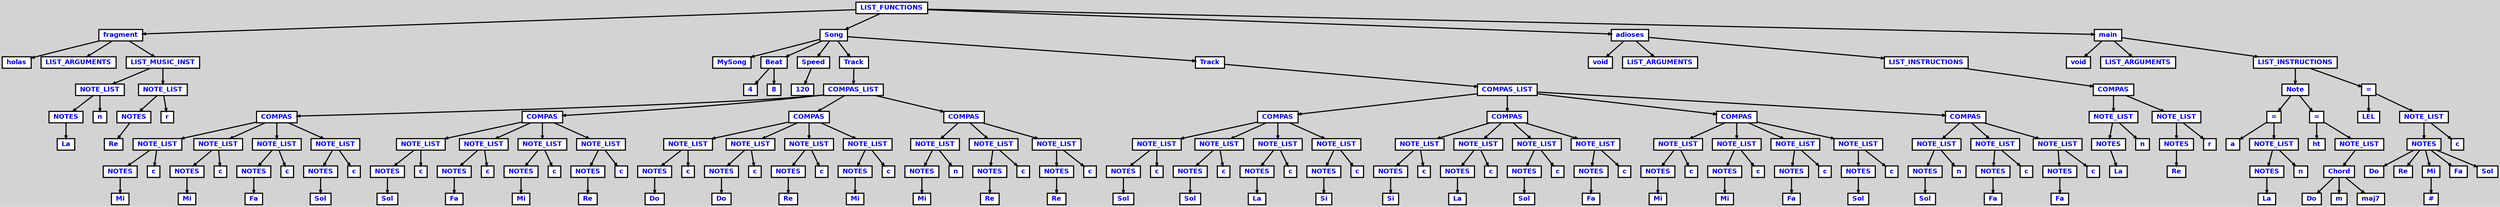 digraph {

	ordering=out;
	ranksep=.4;
	bgcolor="lightgrey"; node [shape=box, fixedsize=false, fontsize=12, fontname="Helvetica-bold", fontcolor="blue"
		width=.25, height=.25, color="black", fillcolor="white", style="filled, solid, bold"];
	edge [arrowsize=.5, color="black", style="bold"]

  n0 [label="LIST_FUNCTIONS"];
  n1 [label="fragment"];
  n1 [label="fragment"];
  n2 [label="holas"];
  n3 [label="LIST_ARGUMENTS"];
  n4 [label="LIST_MUSIC_INST"];
  n4 [label="LIST_MUSIC_INST"];
  n5 [label="NOTE_LIST"];
  n5 [label="NOTE_LIST"];
  n6 [label="NOTES"];
  n6 [label="NOTES"];
  n7 [label="La"];
  n8 [label="n"];
  n9 [label="NOTE_LIST"];
  n9 [label="NOTE_LIST"];
  n10 [label="NOTES"];
  n10 [label="NOTES"];
  n11 [label="Re"];
  n12 [label="r"];
  n13 [label="Song"];
  n13 [label="Song"];
  n14 [label="MySong"];
  n15 [label="Beat"];
  n15 [label="Beat"];
  n16 [label="4"];
  n17 [label="8"];
  n18 [label="Speed"];
  n18 [label="Speed"];
  n19 [label="120"];
  n20 [label="Track"];
  n20 [label="Track"];
  n21 [label="COMPAS_LIST"];
  n21 [label="COMPAS_LIST"];
  n22 [label="COMPAS"];
  n22 [label="COMPAS"];
  n23 [label="NOTE_LIST"];
  n23 [label="NOTE_LIST"];
  n24 [label="NOTES"];
  n24 [label="NOTES"];
  n25 [label="Mi"];
  n26 [label="c"];
  n27 [label="NOTE_LIST"];
  n27 [label="NOTE_LIST"];
  n28 [label="NOTES"];
  n28 [label="NOTES"];
  n29 [label="Mi"];
  n30 [label="c"];
  n31 [label="NOTE_LIST"];
  n31 [label="NOTE_LIST"];
  n32 [label="NOTES"];
  n32 [label="NOTES"];
  n33 [label="Fa"];
  n34 [label="c"];
  n35 [label="NOTE_LIST"];
  n35 [label="NOTE_LIST"];
  n36 [label="NOTES"];
  n36 [label="NOTES"];
  n37 [label="Sol"];
  n38 [label="c"];
  n39 [label="COMPAS"];
  n39 [label="COMPAS"];
  n40 [label="NOTE_LIST"];
  n40 [label="NOTE_LIST"];
  n41 [label="NOTES"];
  n41 [label="NOTES"];
  n42 [label="Sol"];
  n43 [label="c"];
  n44 [label="NOTE_LIST"];
  n44 [label="NOTE_LIST"];
  n45 [label="NOTES"];
  n45 [label="NOTES"];
  n46 [label="Fa"];
  n47 [label="c"];
  n48 [label="NOTE_LIST"];
  n48 [label="NOTE_LIST"];
  n49 [label="NOTES"];
  n49 [label="NOTES"];
  n50 [label="Mi"];
  n51 [label="c"];
  n52 [label="NOTE_LIST"];
  n52 [label="NOTE_LIST"];
  n53 [label="NOTES"];
  n53 [label="NOTES"];
  n54 [label="Re"];
  n55 [label="c"];
  n56 [label="COMPAS"];
  n56 [label="COMPAS"];
  n57 [label="NOTE_LIST"];
  n57 [label="NOTE_LIST"];
  n58 [label="NOTES"];
  n58 [label="NOTES"];
  n59 [label="Do"];
  n60 [label="c"];
  n61 [label="NOTE_LIST"];
  n61 [label="NOTE_LIST"];
  n62 [label="NOTES"];
  n62 [label="NOTES"];
  n63 [label="Do"];
  n64 [label="c"];
  n65 [label="NOTE_LIST"];
  n65 [label="NOTE_LIST"];
  n66 [label="NOTES"];
  n66 [label="NOTES"];
  n67 [label="Re"];
  n68 [label="c"];
  n69 [label="NOTE_LIST"];
  n69 [label="NOTE_LIST"];
  n70 [label="NOTES"];
  n70 [label="NOTES"];
  n71 [label="Mi"];
  n72 [label="c"];
  n73 [label="COMPAS"];
  n73 [label="COMPAS"];
  n74 [label="NOTE_LIST"];
  n74 [label="NOTE_LIST"];
  n75 [label="NOTES"];
  n75 [label="NOTES"];
  n76 [label="Mi"];
  n77 [label="n"];
  n78 [label="NOTE_LIST"];
  n78 [label="NOTE_LIST"];
  n79 [label="NOTES"];
  n79 [label="NOTES"];
  n80 [label="Re"];
  n81 [label="c"];
  n82 [label="NOTE_LIST"];
  n82 [label="NOTE_LIST"];
  n83 [label="NOTES"];
  n83 [label="NOTES"];
  n84 [label="Re"];
  n85 [label="c"];
  n86 [label="Track"];
  n86 [label="Track"];
  n87 [label="COMPAS_LIST"];
  n87 [label="COMPAS_LIST"];
  n88 [label="COMPAS"];
  n88 [label="COMPAS"];
  n89 [label="NOTE_LIST"];
  n89 [label="NOTE_LIST"];
  n90 [label="NOTES"];
  n90 [label="NOTES"];
  n91 [label="Sol"];
  n92 [label="c"];
  n93 [label="NOTE_LIST"];
  n93 [label="NOTE_LIST"];
  n94 [label="NOTES"];
  n94 [label="NOTES"];
  n95 [label="Sol"];
  n96 [label="c"];
  n97 [label="NOTE_LIST"];
  n97 [label="NOTE_LIST"];
  n98 [label="NOTES"];
  n98 [label="NOTES"];
  n99 [label="La"];
  n100 [label="c"];
  n101 [label="NOTE_LIST"];
  n101 [label="NOTE_LIST"];
  n102 [label="NOTES"];
  n102 [label="NOTES"];
  n103 [label="Si"];
  n104 [label="c"];
  n105 [label="COMPAS"];
  n105 [label="COMPAS"];
  n106 [label="NOTE_LIST"];
  n106 [label="NOTE_LIST"];
  n107 [label="NOTES"];
  n107 [label="NOTES"];
  n108 [label="Si"];
  n109 [label="c"];
  n110 [label="NOTE_LIST"];
  n110 [label="NOTE_LIST"];
  n111 [label="NOTES"];
  n111 [label="NOTES"];
  n112 [label="La"];
  n113 [label="c"];
  n114 [label="NOTE_LIST"];
  n114 [label="NOTE_LIST"];
  n115 [label="NOTES"];
  n115 [label="NOTES"];
  n116 [label="Sol"];
  n117 [label="c"];
  n118 [label="NOTE_LIST"];
  n118 [label="NOTE_LIST"];
  n119 [label="NOTES"];
  n119 [label="NOTES"];
  n120 [label="Fa"];
  n121 [label="c"];
  n122 [label="COMPAS"];
  n122 [label="COMPAS"];
  n123 [label="NOTE_LIST"];
  n123 [label="NOTE_LIST"];
  n124 [label="NOTES"];
  n124 [label="NOTES"];
  n125 [label="Mi"];
  n126 [label="c"];
  n127 [label="NOTE_LIST"];
  n127 [label="NOTE_LIST"];
  n128 [label="NOTES"];
  n128 [label="NOTES"];
  n129 [label="Mi"];
  n130 [label="c"];
  n131 [label="NOTE_LIST"];
  n131 [label="NOTE_LIST"];
  n132 [label="NOTES"];
  n132 [label="NOTES"];
  n133 [label="Fa"];
  n134 [label="c"];
  n135 [label="NOTE_LIST"];
  n135 [label="NOTE_LIST"];
  n136 [label="NOTES"];
  n136 [label="NOTES"];
  n137 [label="Sol"];
  n138 [label="c"];
  n139 [label="COMPAS"];
  n139 [label="COMPAS"];
  n140 [label="NOTE_LIST"];
  n140 [label="NOTE_LIST"];
  n141 [label="NOTES"];
  n141 [label="NOTES"];
  n142 [label="Sol"];
  n143 [label="n"];
  n144 [label="NOTE_LIST"];
  n144 [label="NOTE_LIST"];
  n145 [label="NOTES"];
  n145 [label="NOTES"];
  n146 [label="Fa"];
  n147 [label="c"];
  n148 [label="NOTE_LIST"];
  n148 [label="NOTE_LIST"];
  n149 [label="NOTES"];
  n149 [label="NOTES"];
  n150 [label="Fa"];
  n151 [label="c"];
  n152 [label="adioses"];
  n152 [label="adioses"];
  n153 [label="void"];
  n154 [label="LIST_ARGUMENTS"];
  n155 [label="LIST_INSTRUCTIONS"];
  n155 [label="LIST_INSTRUCTIONS"];
  n156 [label="COMPAS"];
  n156 [label="COMPAS"];
  n157 [label="NOTE_LIST"];
  n157 [label="NOTE_LIST"];
  n158 [label="NOTES"];
  n158 [label="NOTES"];
  n159 [label="La"];
  n160 [label="n"];
  n161 [label="NOTE_LIST"];
  n161 [label="NOTE_LIST"];
  n162 [label="NOTES"];
  n162 [label="NOTES"];
  n163 [label="Re"];
  n164 [label="r"];
  n165 [label="main"];
  n165 [label="main"];
  n166 [label="void"];
  n167 [label="LIST_ARGUMENTS"];
  n168 [label="LIST_INSTRUCTIONS"];
  n168 [label="LIST_INSTRUCTIONS"];
  n169 [label="Note"];
  n169 [label="Note"];
  n170 [label="="];
  n170 [label="="];
  n171 [label="a"];
  n172 [label="NOTE_LIST"];
  n172 [label="NOTE_LIST"];
  n173 [label="NOTES"];
  n173 [label="NOTES"];
  n174 [label="La"];
  n175 [label="n"];
  n176 [label="="];
  n176 [label="="];
  n177 [label="ht"];
  n178 [label="NOTE_LIST"];
  n178 [label="NOTE_LIST"];
  n179 [label="Chord"];
  n179 [label="Chord"];
  n180 [label="Do"];
  n181 [label="m"];
  n182 [label="maj7"];
  n183 [label="="];
  n183 [label="="];
  n184 [label="LEL"];
  n185 [label="NOTE_LIST"];
  n185 [label="NOTE_LIST"];
  n186 [label="NOTES"];
  n186 [label="NOTES"];
  n187 [label="Do"];
  n188 [label="Re"];
  n189 [label="Mi"];
  n189 [label="Mi"];
  n190 [label="#"];
  n191 [label="Fa"];
  n192 [label="Sol"];
  n193 [label="c"];

  n0 -> n1 // "LIST_FUNCTIONS" -> "fragment"
  n1 -> n2 // "fragment" -> "holas"
  n1 -> n3 // "fragment" -> "LIST_ARGUMENTS"
  n1 -> n4 // "fragment" -> "LIST_MUSIC_INST"
  n4 -> n5 // "LIST_MUSIC_INST" -> "NOTE_LIST"
  n5 -> n6 // "NOTE_LIST" -> "NOTES"
  n6 -> n7 // "NOTES" -> "La"
  n5 -> n8 // "NOTE_LIST" -> "n"
  n4 -> n9 // "LIST_MUSIC_INST" -> "NOTE_LIST"
  n9 -> n10 // "NOTE_LIST" -> "NOTES"
  n10 -> n11 // "NOTES" -> "Re"
  n9 -> n12 // "NOTE_LIST" -> "r"
  n0 -> n13 // "LIST_FUNCTIONS" -> "Song"
  n13 -> n14 // "Song" -> "MySong"
  n13 -> n15 // "Song" -> "Beat"
  n15 -> n16 // "Beat" -> "4"
  n15 -> n17 // "Beat" -> "8"
  n13 -> n18 // "Song" -> "Speed"
  n18 -> n19 // "Speed" -> "120"
  n13 -> n20 // "Song" -> "Track"
  n20 -> n21 // "Track" -> "COMPAS_LIST"
  n21 -> n22 // "COMPAS_LIST" -> "COMPAS"
  n22 -> n23 // "COMPAS" -> "NOTE_LIST"
  n23 -> n24 // "NOTE_LIST" -> "NOTES"
  n24 -> n25 // "NOTES" -> "Mi"
  n23 -> n26 // "NOTE_LIST" -> "c"
  n22 -> n27 // "COMPAS" -> "NOTE_LIST"
  n27 -> n28 // "NOTE_LIST" -> "NOTES"
  n28 -> n29 // "NOTES" -> "Mi"
  n27 -> n30 // "NOTE_LIST" -> "c"
  n22 -> n31 // "COMPAS" -> "NOTE_LIST"
  n31 -> n32 // "NOTE_LIST" -> "NOTES"
  n32 -> n33 // "NOTES" -> "Fa"
  n31 -> n34 // "NOTE_LIST" -> "c"
  n22 -> n35 // "COMPAS" -> "NOTE_LIST"
  n35 -> n36 // "NOTE_LIST" -> "NOTES"
  n36 -> n37 // "NOTES" -> "Sol"
  n35 -> n38 // "NOTE_LIST" -> "c"
  n21 -> n39 // "COMPAS_LIST" -> "COMPAS"
  n39 -> n40 // "COMPAS" -> "NOTE_LIST"
  n40 -> n41 // "NOTE_LIST" -> "NOTES"
  n41 -> n42 // "NOTES" -> "Sol"
  n40 -> n43 // "NOTE_LIST" -> "c"
  n39 -> n44 // "COMPAS" -> "NOTE_LIST"
  n44 -> n45 // "NOTE_LIST" -> "NOTES"
  n45 -> n46 // "NOTES" -> "Fa"
  n44 -> n47 // "NOTE_LIST" -> "c"
  n39 -> n48 // "COMPAS" -> "NOTE_LIST"
  n48 -> n49 // "NOTE_LIST" -> "NOTES"
  n49 -> n50 // "NOTES" -> "Mi"
  n48 -> n51 // "NOTE_LIST" -> "c"
  n39 -> n52 // "COMPAS" -> "NOTE_LIST"
  n52 -> n53 // "NOTE_LIST" -> "NOTES"
  n53 -> n54 // "NOTES" -> "Re"
  n52 -> n55 // "NOTE_LIST" -> "c"
  n21 -> n56 // "COMPAS_LIST" -> "COMPAS"
  n56 -> n57 // "COMPAS" -> "NOTE_LIST"
  n57 -> n58 // "NOTE_LIST" -> "NOTES"
  n58 -> n59 // "NOTES" -> "Do"
  n57 -> n60 // "NOTE_LIST" -> "c"
  n56 -> n61 // "COMPAS" -> "NOTE_LIST"
  n61 -> n62 // "NOTE_LIST" -> "NOTES"
  n62 -> n63 // "NOTES" -> "Do"
  n61 -> n64 // "NOTE_LIST" -> "c"
  n56 -> n65 // "COMPAS" -> "NOTE_LIST"
  n65 -> n66 // "NOTE_LIST" -> "NOTES"
  n66 -> n67 // "NOTES" -> "Re"
  n65 -> n68 // "NOTE_LIST" -> "c"
  n56 -> n69 // "COMPAS" -> "NOTE_LIST"
  n69 -> n70 // "NOTE_LIST" -> "NOTES"
  n70 -> n71 // "NOTES" -> "Mi"
  n69 -> n72 // "NOTE_LIST" -> "c"
  n21 -> n73 // "COMPAS_LIST" -> "COMPAS"
  n73 -> n74 // "COMPAS" -> "NOTE_LIST"
  n74 -> n75 // "NOTE_LIST" -> "NOTES"
  n75 -> n76 // "NOTES" -> "Mi"
  n74 -> n77 // "NOTE_LIST" -> "n"
  n73 -> n78 // "COMPAS" -> "NOTE_LIST"
  n78 -> n79 // "NOTE_LIST" -> "NOTES"
  n79 -> n80 // "NOTES" -> "Re"
  n78 -> n81 // "NOTE_LIST" -> "c"
  n73 -> n82 // "COMPAS" -> "NOTE_LIST"
  n82 -> n83 // "NOTE_LIST" -> "NOTES"
  n83 -> n84 // "NOTES" -> "Re"
  n82 -> n85 // "NOTE_LIST" -> "c"
  n13 -> n86 // "Song" -> "Track"
  n86 -> n87 // "Track" -> "COMPAS_LIST"
  n87 -> n88 // "COMPAS_LIST" -> "COMPAS"
  n88 -> n89 // "COMPAS" -> "NOTE_LIST"
  n89 -> n90 // "NOTE_LIST" -> "NOTES"
  n90 -> n91 // "NOTES" -> "Sol"
  n89 -> n92 // "NOTE_LIST" -> "c"
  n88 -> n93 // "COMPAS" -> "NOTE_LIST"
  n93 -> n94 // "NOTE_LIST" -> "NOTES"
  n94 -> n95 // "NOTES" -> "Sol"
  n93 -> n96 // "NOTE_LIST" -> "c"
  n88 -> n97 // "COMPAS" -> "NOTE_LIST"
  n97 -> n98 // "NOTE_LIST" -> "NOTES"
  n98 -> n99 // "NOTES" -> "La"
  n97 -> n100 // "NOTE_LIST" -> "c"
  n88 -> n101 // "COMPAS" -> "NOTE_LIST"
  n101 -> n102 // "NOTE_LIST" -> "NOTES"
  n102 -> n103 // "NOTES" -> "Si"
  n101 -> n104 // "NOTE_LIST" -> "c"
  n87 -> n105 // "COMPAS_LIST" -> "COMPAS"
  n105 -> n106 // "COMPAS" -> "NOTE_LIST"
  n106 -> n107 // "NOTE_LIST" -> "NOTES"
  n107 -> n108 // "NOTES" -> "Si"
  n106 -> n109 // "NOTE_LIST" -> "c"
  n105 -> n110 // "COMPAS" -> "NOTE_LIST"
  n110 -> n111 // "NOTE_LIST" -> "NOTES"
  n111 -> n112 // "NOTES" -> "La"
  n110 -> n113 // "NOTE_LIST" -> "c"
  n105 -> n114 // "COMPAS" -> "NOTE_LIST"
  n114 -> n115 // "NOTE_LIST" -> "NOTES"
  n115 -> n116 // "NOTES" -> "Sol"
  n114 -> n117 // "NOTE_LIST" -> "c"
  n105 -> n118 // "COMPAS" -> "NOTE_LIST"
  n118 -> n119 // "NOTE_LIST" -> "NOTES"
  n119 -> n120 // "NOTES" -> "Fa"
  n118 -> n121 // "NOTE_LIST" -> "c"
  n87 -> n122 // "COMPAS_LIST" -> "COMPAS"
  n122 -> n123 // "COMPAS" -> "NOTE_LIST"
  n123 -> n124 // "NOTE_LIST" -> "NOTES"
  n124 -> n125 // "NOTES" -> "Mi"
  n123 -> n126 // "NOTE_LIST" -> "c"
  n122 -> n127 // "COMPAS" -> "NOTE_LIST"
  n127 -> n128 // "NOTE_LIST" -> "NOTES"
  n128 -> n129 // "NOTES" -> "Mi"
  n127 -> n130 // "NOTE_LIST" -> "c"
  n122 -> n131 // "COMPAS" -> "NOTE_LIST"
  n131 -> n132 // "NOTE_LIST" -> "NOTES"
  n132 -> n133 // "NOTES" -> "Fa"
  n131 -> n134 // "NOTE_LIST" -> "c"
  n122 -> n135 // "COMPAS" -> "NOTE_LIST"
  n135 -> n136 // "NOTE_LIST" -> "NOTES"
  n136 -> n137 // "NOTES" -> "Sol"
  n135 -> n138 // "NOTE_LIST" -> "c"
  n87 -> n139 // "COMPAS_LIST" -> "COMPAS"
  n139 -> n140 // "COMPAS" -> "NOTE_LIST"
  n140 -> n141 // "NOTE_LIST" -> "NOTES"
  n141 -> n142 // "NOTES" -> "Sol"
  n140 -> n143 // "NOTE_LIST" -> "n"
  n139 -> n144 // "COMPAS" -> "NOTE_LIST"
  n144 -> n145 // "NOTE_LIST" -> "NOTES"
  n145 -> n146 // "NOTES" -> "Fa"
  n144 -> n147 // "NOTE_LIST" -> "c"
  n139 -> n148 // "COMPAS" -> "NOTE_LIST"
  n148 -> n149 // "NOTE_LIST" -> "NOTES"
  n149 -> n150 // "NOTES" -> "Fa"
  n148 -> n151 // "NOTE_LIST" -> "c"
  n0 -> n152 // "LIST_FUNCTIONS" -> "adioses"
  n152 -> n153 // "adioses" -> "void"
  n152 -> n154 // "adioses" -> "LIST_ARGUMENTS"
  n152 -> n155 // "adioses" -> "LIST_INSTRUCTIONS"
  n155 -> n156 // "LIST_INSTRUCTIONS" -> "COMPAS"
  n156 -> n157 // "COMPAS" -> "NOTE_LIST"
  n157 -> n158 // "NOTE_LIST" -> "NOTES"
  n158 -> n159 // "NOTES" -> "La"
  n157 -> n160 // "NOTE_LIST" -> "n"
  n156 -> n161 // "COMPAS" -> "NOTE_LIST"
  n161 -> n162 // "NOTE_LIST" -> "NOTES"
  n162 -> n163 // "NOTES" -> "Re"
  n161 -> n164 // "NOTE_LIST" -> "r"
  n0 -> n165 // "LIST_FUNCTIONS" -> "main"
  n165 -> n166 // "main" -> "void"
  n165 -> n167 // "main" -> "LIST_ARGUMENTS"
  n165 -> n168 // "main" -> "LIST_INSTRUCTIONS"
  n168 -> n169 // "LIST_INSTRUCTIONS" -> "Note"
  n169 -> n170 // "Note" -> "="
  n170 -> n171 // "=" -> "a"
  n170 -> n172 // "=" -> "NOTE_LIST"
  n172 -> n173 // "NOTE_LIST" -> "NOTES"
  n173 -> n174 // "NOTES" -> "La"
  n172 -> n175 // "NOTE_LIST" -> "n"
  n169 -> n176 // "Note" -> "="
  n176 -> n177 // "=" -> "ht"
  n176 -> n178 // "=" -> "NOTE_LIST"
  n178 -> n179 // "NOTE_LIST" -> "Chord"
  n179 -> n180 // "Chord" -> "Do"
  n179 -> n181 // "Chord" -> "m"
  n179 -> n182 // "Chord" -> "maj7"
  n168 -> n183 // "LIST_INSTRUCTIONS" -> "="
  n183 -> n184 // "=" -> "LEL"
  n183 -> n185 // "=" -> "NOTE_LIST"
  n185 -> n186 // "NOTE_LIST" -> "NOTES"
  n186 -> n187 // "NOTES" -> "Do"
  n186 -> n188 // "NOTES" -> "Re"
  n186 -> n189 // "NOTES" -> "Mi"
  n189 -> n190 // "Mi" -> "#"
  n186 -> n191 // "NOTES" -> "Fa"
  n186 -> n192 // "NOTES" -> "Sol"
  n185 -> n193 // "NOTE_LIST" -> "c"

}
